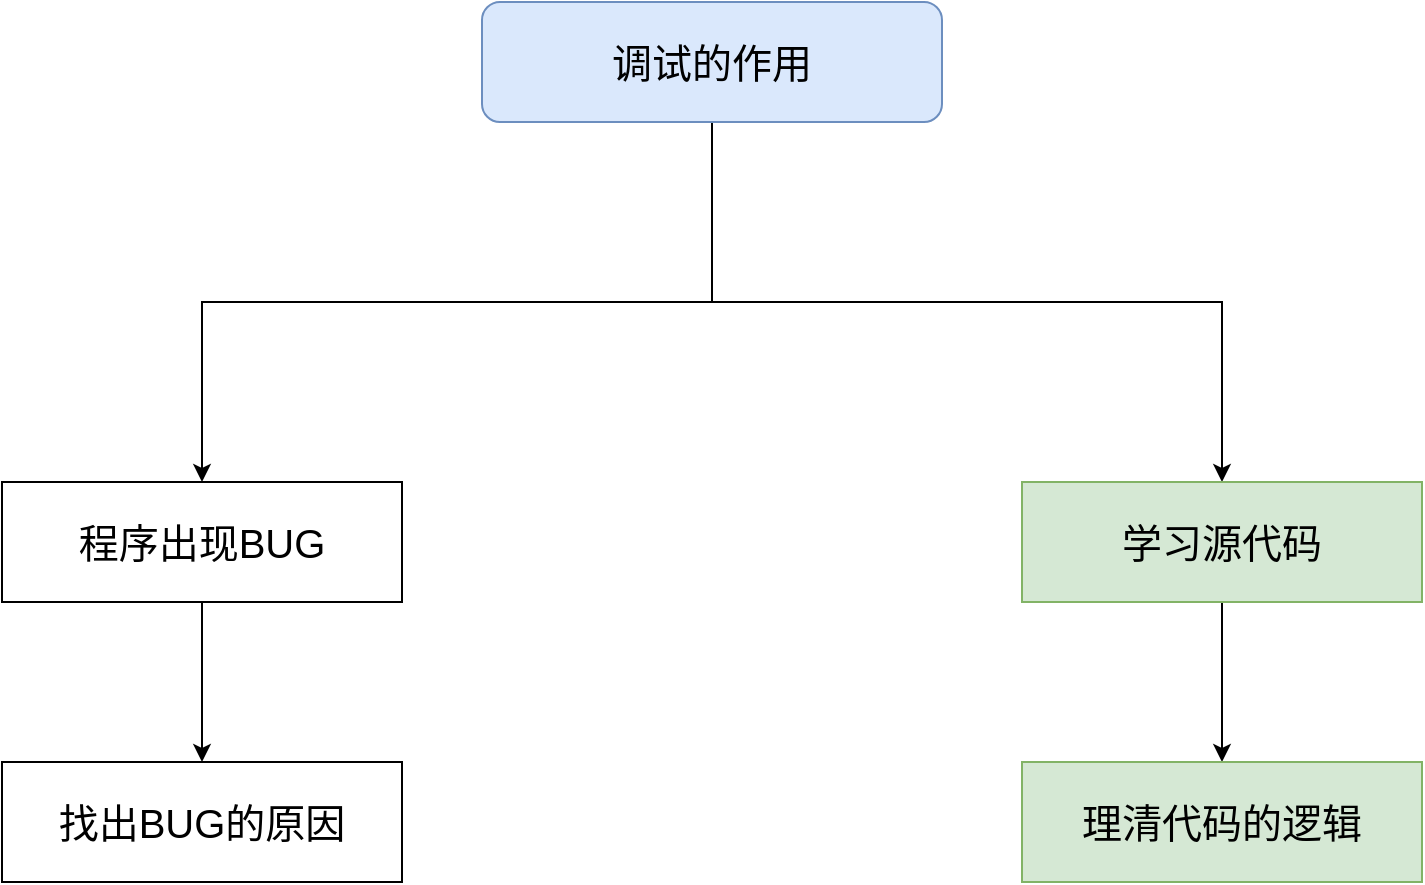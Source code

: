<mxfile version="12.7.9" type="google" pages="3"><diagram name="why debug" id="PZYyZ5VySglpmGgKUpN6"><mxGraphModel dx="1638" dy="671" grid="1" gridSize="10" guides="1" tooltips="1" connect="1" arrows="1" fold="1" page="1" pageScale="1" pageWidth="5000" pageHeight="5000" math="0" shadow="0"><root><mxCell id="Y0g9BYwFSAjmQ3PxJIjv-0"/><mxCell id="Y0g9BYwFSAjmQ3PxJIjv-1" parent="Y0g9BYwFSAjmQ3PxJIjv-0"/><mxCell id="Y0g9BYwFSAjmQ3PxJIjv-30" style="edgeStyle=orthogonalEdgeStyle;rounded=0;orthogonalLoop=1;jettySize=auto;html=1;exitX=0.5;exitY=1;exitDx=0;exitDy=0;fontSize=20;" parent="Y0g9BYwFSAjmQ3PxJIjv-1" source="Y0g9BYwFSAjmQ3PxJIjv-23" target="Y0g9BYwFSAjmQ3PxJIjv-24" edge="1"><mxGeometry relative="1" as="geometry"/></mxCell><mxCell id="Y0g9BYwFSAjmQ3PxJIjv-31" style="edgeStyle=orthogonalEdgeStyle;rounded=0;orthogonalLoop=1;jettySize=auto;html=1;exitX=0.5;exitY=1;exitDx=0;exitDy=0;fontSize=20;" parent="Y0g9BYwFSAjmQ3PxJIjv-1" source="Y0g9BYwFSAjmQ3PxJIjv-23" target="Y0g9BYwFSAjmQ3PxJIjv-28" edge="1"><mxGeometry relative="1" as="geometry"/></mxCell><mxCell id="Y0g9BYwFSAjmQ3PxJIjv-23" value="调试的作用" style="rounded=1;whiteSpace=wrap;html=1;fontSize=20;fillColor=#dae8fc;strokeColor=#6c8ebf;" parent="Y0g9BYwFSAjmQ3PxJIjv-1" vertex="1"><mxGeometry x="2610" y="1870" width="230" height="60" as="geometry"/></mxCell><mxCell id="Y0g9BYwFSAjmQ3PxJIjv-26" value="" style="edgeStyle=orthogonalEdgeStyle;rounded=0;orthogonalLoop=1;jettySize=auto;html=1;fontSize=20;" parent="Y0g9BYwFSAjmQ3PxJIjv-1" source="Y0g9BYwFSAjmQ3PxJIjv-24" target="Y0g9BYwFSAjmQ3PxJIjv-25" edge="1"><mxGeometry relative="1" as="geometry"/></mxCell><mxCell id="Y0g9BYwFSAjmQ3PxJIjv-24" value="程序出现BUG" style="rounded=0;whiteSpace=wrap;html=1;fontSize=20;" parent="Y0g9BYwFSAjmQ3PxJIjv-1" vertex="1"><mxGeometry x="2370" y="2110" width="200" height="60" as="geometry"/></mxCell><mxCell id="Y0g9BYwFSAjmQ3PxJIjv-25" value="找出BUG的原因" style="rounded=0;whiteSpace=wrap;html=1;fontSize=20;" parent="Y0g9BYwFSAjmQ3PxJIjv-1" vertex="1"><mxGeometry x="2370" y="2250" width="200" height="60" as="geometry"/></mxCell><mxCell id="Y0g9BYwFSAjmQ3PxJIjv-27" value="" style="edgeStyle=orthogonalEdgeStyle;rounded=0;orthogonalLoop=1;jettySize=auto;html=1;fontSize=20;" parent="Y0g9BYwFSAjmQ3PxJIjv-1" source="Y0g9BYwFSAjmQ3PxJIjv-28" target="Y0g9BYwFSAjmQ3PxJIjv-29" edge="1"><mxGeometry relative="1" as="geometry"/></mxCell><mxCell id="Y0g9BYwFSAjmQ3PxJIjv-28" value="学习源代码" style="rounded=0;whiteSpace=wrap;html=1;fontSize=20;fillColor=#d5e8d4;strokeColor=#82b366;" parent="Y0g9BYwFSAjmQ3PxJIjv-1" vertex="1"><mxGeometry x="2880" y="2110" width="200" height="60" as="geometry"/></mxCell><mxCell id="Y0g9BYwFSAjmQ3PxJIjv-29" value="理清代码的逻辑" style="rounded=0;whiteSpace=wrap;html=1;fontSize=20;fillColor=#d5e8d4;strokeColor=#82b366;" parent="Y0g9BYwFSAjmQ3PxJIjv-1" vertex="1"><mxGeometry x="2880" y="2250" width="200" height="60" as="geometry"/></mxCell></root></mxGraphModel></diagram><diagram id="Lb2gcaWrPUdefBj0Ob56" name="class"><mxGraphModel dx="1829" dy="671" grid="1" gridSize="10" guides="1" tooltips="1" connect="1" arrows="1" fold="1" page="1" pageScale="1" pageWidth="5000" pageHeight="5000" math="0" shadow="0"><root><mxCell id="0"/><mxCell id="1" parent="0"/><mxCell id="pRsV5Qmkyg0498wB1m7A-10" value="" style="rounded=0;whiteSpace=wrap;html=1;fillColor=#f5f5f5;strokeColor=#666666;fontColor=#333333;" parent="1" vertex="1"><mxGeometry x="2520" y="2050" width="290" height="340" as="geometry"/></mxCell><mxCell id="pRsV5Qmkyg0498wB1m7A-11" value="&lt;font style=&quot;font-size: 30px;&quot;&gt;Person&lt;/font&gt;" style="rounded=0;whiteSpace=wrap;html=1;fillColor=#f5f5f5;strokeColor=#666666;fontColor=#333333;fontSize=30;" parent="1" vertex="1"><mxGeometry x="2520" y="2050" width="290" height="50" as="geometry"/></mxCell><mxCell id="pRsV5Qmkyg0498wB1m7A-12" value="" style="rounded=0;whiteSpace=wrap;html=1;fillColor=#f5f5f5;strokeColor=#666666;fontColor=#333333;" parent="1" vertex="1"><mxGeometry x="2520" y="2100" width="290" height="200" as="geometry"/></mxCell><mxCell id="pRsV5Qmkyg0498wB1m7A-13" value="" style="rounded=0;whiteSpace=wrap;html=1;fillColor=#f5f5f5;strokeColor=#666666;fontColor=#333333;" parent="1" vertex="1"><mxGeometry x="2520" y="2300" width="290" height="190" as="geometry"/></mxCell><mxCell id="pRsV5Qmkyg0498wB1m7A-14" value="&lt;font style=&quot;font-size: 20px&quot;&gt;Fields&lt;/font&gt;" style="text;html=1;strokeColor=none;fillColor=none;align=center;verticalAlign=middle;whiteSpace=wrap;rounded=0;" parent="1" vertex="1"><mxGeometry x="2530" y="2110" width="40" height="20" as="geometry"/></mxCell><mxCell id="pRsV5Qmkyg0498wB1m7A-15" value="&lt;font style=&quot;font-size: 20px;&quot;&gt;Methods&lt;/font&gt;" style="text;html=1;strokeColor=none;fillColor=none;align=center;verticalAlign=middle;whiteSpace=wrap;rounded=0;fontSize=20;" parent="1" vertex="1"><mxGeometry x="2540" y="2320" width="40" height="20" as="geometry"/></mxCell><mxCell id="pRsV5Qmkyg0498wB1m7A-16" value="&lt;font style=&quot;font-size: 15px&quot;&gt;firstName&lt;/font&gt;" style="rounded=0;whiteSpace=wrap;html=1;" parent="1" vertex="1"><mxGeometry x="2610" y="2140" width="110" height="30" as="geometry"/></mxCell><mxCell id="pRsV5Qmkyg0498wB1m7A-17" value="&lt;span style=&quot;font-size: 15px ; white-space: normal&quot;&gt;lastName&lt;/span&gt;" style="rounded=0;whiteSpace=wrap;html=1;" parent="1" vertex="1"><mxGeometry x="2610" y="2180" width="110" height="30" as="geometry"/></mxCell><mxCell id="pRsV5Qmkyg0498wB1m7A-29" style="edgeStyle=orthogonalEdgeStyle;rounded=0;orthogonalLoop=1;jettySize=auto;html=1;exitX=0;exitY=0.5;exitDx=0;exitDy=0;fontSize=20;dashed=1;" parent="1" source="pRsV5Qmkyg0498wB1m7A-26" target="pRsV5Qmkyg0498wB1m7A-17" edge="1"><mxGeometry relative="1" as="geometry"/></mxCell><mxCell id="pRsV5Qmkyg0498wB1m7A-26" value="&lt;span style=&quot;font-size: 15px ; white-space: normal&quot;&gt;姓&lt;/span&gt;" style="rounded=0;whiteSpace=wrap;html=1;fillColor=#fff2cc;strokeColor=#d6b656;" parent="1" vertex="1"><mxGeometry x="2900" y="2180" width="110" height="30" as="geometry"/></mxCell><mxCell id="pRsV5Qmkyg0498wB1m7A-18" value="&lt;span style=&quot;font-size: 15px ; white-space: normal&quot;&gt;age&lt;/span&gt;" style="rounded=0;whiteSpace=wrap;html=1;" parent="1" vertex="1"><mxGeometry x="2610" y="2220" width="110" height="30" as="geometry"/></mxCell><mxCell id="pRsV5Qmkyg0498wB1m7A-31" style="edgeStyle=orthogonalEdgeStyle;rounded=0;orthogonalLoop=1;jettySize=auto;html=1;exitX=0;exitY=0.5;exitDx=0;exitDy=0;fontSize=20;dashed=1;" parent="1" source="pRsV5Qmkyg0498wB1m7A-30" target="pRsV5Qmkyg0498wB1m7A-18" edge="1"><mxGeometry relative="1" as="geometry"/></mxCell><mxCell id="pRsV5Qmkyg0498wB1m7A-30" value="&lt;span style=&quot;font-size: 15px ; white-space: normal&quot;&gt;年龄&lt;/span&gt;" style="rounded=0;whiteSpace=wrap;html=1;fillColor=#fff2cc;strokeColor=#d6b656;" parent="1" vertex="1"><mxGeometry x="2900" y="2220" width="110" height="30" as="geometry"/></mxCell><mxCell id="pRsV5Qmkyg0498wB1m7A-21" value="&lt;font style=&quot;font-size: 15px&quot;&gt;getName()&lt;/font&gt;" style="rounded=0;whiteSpace=wrap;html=1;" parent="1" vertex="1"><mxGeometry x="2610" y="2350" width="110" height="30" as="geometry"/></mxCell><mxCell id="pRsV5Qmkyg0498wB1m7A-33" style="edgeStyle=orthogonalEdgeStyle;rounded=0;orthogonalLoop=1;jettySize=auto;html=1;exitX=0;exitY=0.5;exitDx=0;exitDy=0;dashed=1;fontSize=20;" parent="1" source="pRsV5Qmkyg0498wB1m7A-32" target="pRsV5Qmkyg0498wB1m7A-21" edge="1"><mxGeometry relative="1" as="geometry"/></mxCell><mxCell id="pRsV5Qmkyg0498wB1m7A-32" value="&lt;font style=&quot;font-size: 15px&quot;&gt;返回：姓名&lt;/font&gt;" style="rounded=0;whiteSpace=wrap;html=1;fillColor=#fff2cc;strokeColor=#d6b656;" parent="1" vertex="1"><mxGeometry x="2900" y="2350" width="200" height="30" as="geometry"/></mxCell><mxCell id="pRsV5Qmkyg0498wB1m7A-22" value="&lt;span style=&quot;font-size: 15px ; white-space: normal&quot;&gt;say()&lt;/span&gt;" style="rounded=0;whiteSpace=wrap;html=1;" parent="1" vertex="1"><mxGeometry x="2610" y="2390" width="110" height="30" as="geometry"/></mxCell><mxCell id="pRsV5Qmkyg0498wB1m7A-36" style="edgeStyle=orthogonalEdgeStyle;rounded=0;orthogonalLoop=1;jettySize=auto;html=1;exitX=0;exitY=0.5;exitDx=0;exitDy=0;dashed=1;fontSize=20;" parent="1" source="pRsV5Qmkyg0498wB1m7A-34" target="pRsV5Qmkyg0498wB1m7A-22" edge="1"><mxGeometry relative="1" as="geometry"/></mxCell><mxCell id="pRsV5Qmkyg0498wB1m7A-34" value="&lt;span style=&quot;font-size: 15px ; white-space: normal&quot;&gt;返回：姓名:年龄&lt;/span&gt;" style="rounded=0;whiteSpace=wrap;html=1;fillColor=#fff2cc;strokeColor=#d6b656;" parent="1" vertex="1"><mxGeometry x="2900" y="2390" width="200" height="30" as="geometry"/></mxCell><mxCell id="pRsV5Qmkyg0498wB1m7A-28" style="edgeStyle=orthogonalEdgeStyle;rounded=0;orthogonalLoop=1;jettySize=auto;html=1;exitX=0;exitY=0.5;exitDx=0;exitDy=0;fontSize=20;dashed=1;" parent="1" source="pRsV5Qmkyg0498wB1m7A-24" target="pRsV5Qmkyg0498wB1m7A-16" edge="1"><mxGeometry relative="1" as="geometry"/></mxCell><mxCell id="pRsV5Qmkyg0498wB1m7A-24" value="&lt;span style=&quot;font-size: 15px&quot;&gt;名&lt;/span&gt;" style="rounded=0;whiteSpace=wrap;html=1;fillColor=#fff2cc;strokeColor=#d6b656;" parent="1" vertex="1"><mxGeometry x="2900" y="2140" width="110" height="30" as="geometry"/></mxCell></root></mxGraphModel></diagram><diagram name="stack" id="EV-Sv6i6hcpiNTpR_KSY"><mxGraphModel dx="1470" dy="671" grid="1" gridSize="10" guides="1" tooltips="1" connect="1" arrows="1" fold="1" page="1" pageScale="1" pageWidth="5000" pageHeight="5000" math="0" shadow="0"><root><mxCell id="lcDl7ifgntAYwHFoCy_A-0"/><mxCell id="lcDl7ifgntAYwHFoCy_A-1" parent="lcDl7ifgntAYwHFoCy_A-0"/><mxCell id="fnK2fCtHp9G6p4rqEZOb-5" value="" style="group" vertex="1" connectable="0" parent="lcDl7ifgntAYwHFoCy_A-1"><mxGeometry x="2100" y="2000" width="300" height="480" as="geometry"/></mxCell><mxCell id="fnK2fCtHp9G6p4rqEZOb-6" value="" style="rounded=0;whiteSpace=wrap;html=1;" vertex="1" parent="fnK2fCtHp9G6p4rqEZOb-5"><mxGeometry y="80.0" width="300" height="400" as="geometry"/></mxCell><mxCell id="fnK2fCtHp9G6p4rqEZOb-7" value="" style="group" vertex="1" connectable="0" parent="fnK2fCtHp9G6p4rqEZOb-5"><mxGeometry width="300" height="80.0" as="geometry"/></mxCell><mxCell id="fnK2fCtHp9G6p4rqEZOb-8" value="" style="shape=document;whiteSpace=wrap;html=1;boundedLbl=1;rotation=-180;fillColor=#f5f5f5;strokeColor=#666666;fontColor=#333333;" vertex="1" parent="fnK2fCtHp9G6p4rqEZOb-7"><mxGeometry y="2.842e-14" width="300" height="80" as="geometry"/></mxCell><mxCell id="fnK2fCtHp9G6p4rqEZOb-9" value="&lt;font style=&quot;font-size: 20px&quot;&gt;Stack&lt;/font&gt;" style="text;html=1;strokeColor=none;fillColor=none;align=center;verticalAlign=middle;whiteSpace=wrap;rounded=0;" vertex="1" parent="fnK2fCtHp9G6p4rqEZOb-7"><mxGeometry x="130" y="40.0" width="40" height="20" as="geometry"/></mxCell><mxCell id="fnK2fCtHp9G6p4rqEZOb-16" value="&lt;span style=&quot;font-size: 15px&quot;&gt;&lt;b&gt;main&lt;/b&gt;&lt;/span&gt;" style="rounded=0;whiteSpace=wrap;html=1;fillColor=none;fontSize=20;" vertex="1" parent="fnK2fCtHp9G6p4rqEZOb-5"><mxGeometry y="420" width="300" height="60" as="geometry"/></mxCell><mxCell id="fnK2fCtHp9G6p4rqEZOb-18" value="&lt;span style=&quot;font-size: 15px&quot;&gt;&lt;b&gt;say&lt;/b&gt;&lt;/span&gt;" style="rounded=0;whiteSpace=wrap;html=1;fillColor=none;fontSize=20;" vertex="1" parent="fnK2fCtHp9G6p4rqEZOb-5"><mxGeometry y="360" width="300" height="60" as="geometry"/></mxCell><mxCell id="fnK2fCtHp9G6p4rqEZOb-19" value="&lt;span style=&quot;font-size: 15px&quot;&gt;&lt;b&gt;getName: name&lt;/b&gt;&lt;/span&gt;" style="rounded=0;whiteSpace=wrap;html=1;fillColor=none;fontSize=20;" vertex="1" parent="fnK2fCtHp9G6p4rqEZOb-5"><mxGeometry y="300" width="300" height="60" as="geometry"/></mxCell><mxCell id="fnK2fCtHp9G6p4rqEZOb-14" value="LIFO:last in first out" style="text;html=1;strokeColor=#d6b656;fillColor=#fff2cc;align=center;verticalAlign=middle;whiteSpace=wrap;rounded=0;fontSize=20;" vertex="1" parent="lcDl7ifgntAYwHFoCy_A-1"><mxGeometry x="2050" y="1910" width="370" height="40" as="geometry"/></mxCell><mxCell id="fnK2fCtHp9G6p4rqEZOb-15" value="&lt;div style=&quot;background-color: rgb(30 , 30 , 30) ; line-height: 18px&quot;&gt;&lt;div style=&quot;color: rgb(212 , 212 , 212) ; font-family: &amp;#34;menlo&amp;#34; , &amp;#34;monaco&amp;#34; , &amp;#34;courier new&amp;#34; , monospace ; white-space: pre ; text-align: justify&quot;&gt;&lt;div style=&quot;font-family: &amp;#34;menlo&amp;#34; , &amp;#34;monaco&amp;#34; , &amp;#34;courier new&amp;#34; , monospace ; font-size: 12px ; line-height: 18px&quot;&gt;&lt;div&gt;&lt;span style=&quot;color: #569cd6&quot;&gt;class&lt;/span&gt; &lt;span style=&quot;color: #4ec9b0&quot;&gt;Person&lt;/span&gt; {&lt;/div&gt;&lt;div&gt;    &lt;span style=&quot;color: #569cd6&quot;&gt;constructor&lt;/span&gt;(&lt;span style=&quot;color: #9cdcfe&quot;&gt;firstName&lt;/span&gt;, &lt;span style=&quot;color: #9cdcfe&quot;&gt;lastName&lt;/span&gt;, &lt;span style=&quot;color: #9cdcfe&quot;&gt;age&lt;/span&gt;) {&lt;/div&gt;&lt;div&gt;        &lt;span style=&quot;color: #569cd6&quot;&gt;this&lt;/span&gt;.&lt;span style=&quot;color: #9cdcfe&quot;&gt;firstName&lt;/span&gt; = &lt;span style=&quot;color: #9cdcfe&quot;&gt;firstName&lt;/span&gt;;&lt;/div&gt;&lt;div&gt;        &lt;span style=&quot;color: #569cd6&quot;&gt;this&lt;/span&gt;.&lt;span style=&quot;color: #9cdcfe&quot;&gt;lastName&lt;/span&gt; = &lt;span style=&quot;color: #9cdcfe&quot;&gt;lastName&lt;/span&gt;;&lt;/div&gt;&lt;div&gt;        &lt;span style=&quot;color: #569cd6&quot;&gt;this&lt;/span&gt;.&lt;span style=&quot;color: #9cdcfe&quot;&gt;age&lt;/span&gt; = &lt;span style=&quot;color: #9cdcfe&quot;&gt;age&lt;/span&gt;;&lt;/div&gt;&lt;div&gt;    }&lt;/div&gt;&lt;br&gt;&lt;div&gt;    &lt;span style=&quot;color: #dcdcaa&quot;&gt;getName&lt;/span&gt;() {&lt;/div&gt;&lt;div&gt;        &lt;span style=&quot;color: #569cd6&quot;&gt;const&lt;/span&gt; &lt;span style=&quot;color: #9cdcfe&quot;&gt;name&lt;/span&gt; = &lt;span style=&quot;color: #569cd6&quot;&gt;this&lt;/span&gt;.&lt;span style=&quot;color: #9cdcfe&quot;&gt;lastName&lt;/span&gt; + &lt;span style=&quot;color: #569cd6&quot;&gt;this&lt;/span&gt;.&lt;span style=&quot;color: #9cdcfe&quot;&gt;firstName&lt;/span&gt;;&lt;/div&gt;&lt;div&gt;        &lt;span style=&quot;color: #c586c0&quot;&gt;return&lt;/span&gt; &lt;span style=&quot;color: #9cdcfe&quot;&gt;name&lt;/span&gt;;&lt;/div&gt;&lt;div&gt;    }&lt;/div&gt;&lt;br&gt;&lt;div&gt;    &lt;span style=&quot;color: #dcdcaa&quot;&gt;say&lt;/span&gt;() {&lt;/div&gt;&lt;div&gt;        &lt;span style=&quot;color: #569cd6&quot;&gt;const&lt;/span&gt; &lt;span style=&quot;color: #9cdcfe&quot;&gt;name&lt;/span&gt; = &lt;span style=&quot;color: #569cd6&quot;&gt;this&lt;/span&gt;.&lt;span style=&quot;color: #dcdcaa&quot;&gt;getName&lt;/span&gt;();&lt;/div&gt;&lt;div&gt;        &lt;span style=&quot;color: #569cd6&quot;&gt;const&lt;/span&gt; &lt;span style=&quot;color: #9cdcfe&quot;&gt;text&lt;/span&gt; = &lt;span style=&quot;color: #9cdcfe&quot;&gt;name&lt;/span&gt; + &lt;span style=&quot;color: #ce9178&quot;&gt;&quot;:&quot;&lt;/span&gt; + &lt;span style=&quot;color: #569cd6&quot;&gt;this&lt;/span&gt;.&lt;span style=&quot;color: #9cdcfe&quot;&gt;age&lt;/span&gt;;&lt;/div&gt;&lt;div&gt;        &lt;span style=&quot;color: #c586c0&quot;&gt;return&lt;/span&gt; &lt;span style=&quot;color: #9cdcfe&quot;&gt;text&lt;/span&gt;;&lt;/div&gt;&lt;div&gt;    }&lt;/div&gt;&lt;div&gt;}&lt;/div&gt;&lt;br&gt;&lt;div&gt;&lt;span style=&quot;color: #569cd6&quot;&gt;const&lt;/span&gt; &lt;span style=&quot;color: #9cdcfe&quot;&gt;person&lt;/span&gt; = &lt;span style=&quot;color: #569cd6&quot;&gt;new&lt;/span&gt; &lt;span style=&quot;color: #4ec9b0&quot;&gt;Person&lt;/span&gt;(&lt;span style=&quot;color: #ce9178&quot;&gt;&quot;三&quot;&lt;/span&gt;, &lt;span style=&quot;color: #ce9178&quot;&gt;&quot;张&quot;&lt;/span&gt;, &lt;span style=&quot;color: #b5cea8&quot;&gt;20&lt;/span&gt;);&lt;/div&gt;&lt;div&gt;&lt;span style=&quot;color: #569cd6&quot;&gt;const&lt;/span&gt; &lt;span style=&quot;color: #9cdcfe&quot;&gt;text&lt;/span&gt; = &lt;span style=&quot;color: #9cdcfe&quot;&gt;person&lt;/span&gt;.&lt;span style=&quot;color: #dcdcaa&quot;&gt;say&lt;/span&gt;();&lt;/div&gt;&lt;div&gt;&lt;span style=&quot;color: #4ec9b0&quot;&gt;console&lt;/span&gt;.&lt;span style=&quot;color: #dcdcaa&quot;&gt;log&lt;/span&gt;(&lt;span style=&quot;color: #9cdcfe&quot;&gt;text&lt;/span&gt;);&lt;/div&gt;&lt;/div&gt;&lt;/div&gt;&lt;/div&gt;&lt;div style=&quot;text-align: justify&quot;&gt;&lt;/div&gt;" style="rounded=0;whiteSpace=wrap;html=1;fillColor=none;strokeColor=none;fontSize=20;" vertex="1" parent="lcDl7ifgntAYwHFoCy_A-1"><mxGeometry x="1440" y="1930" width="500" height="600" as="geometry"/></mxCell></root></mxGraphModel></diagram></mxfile>
